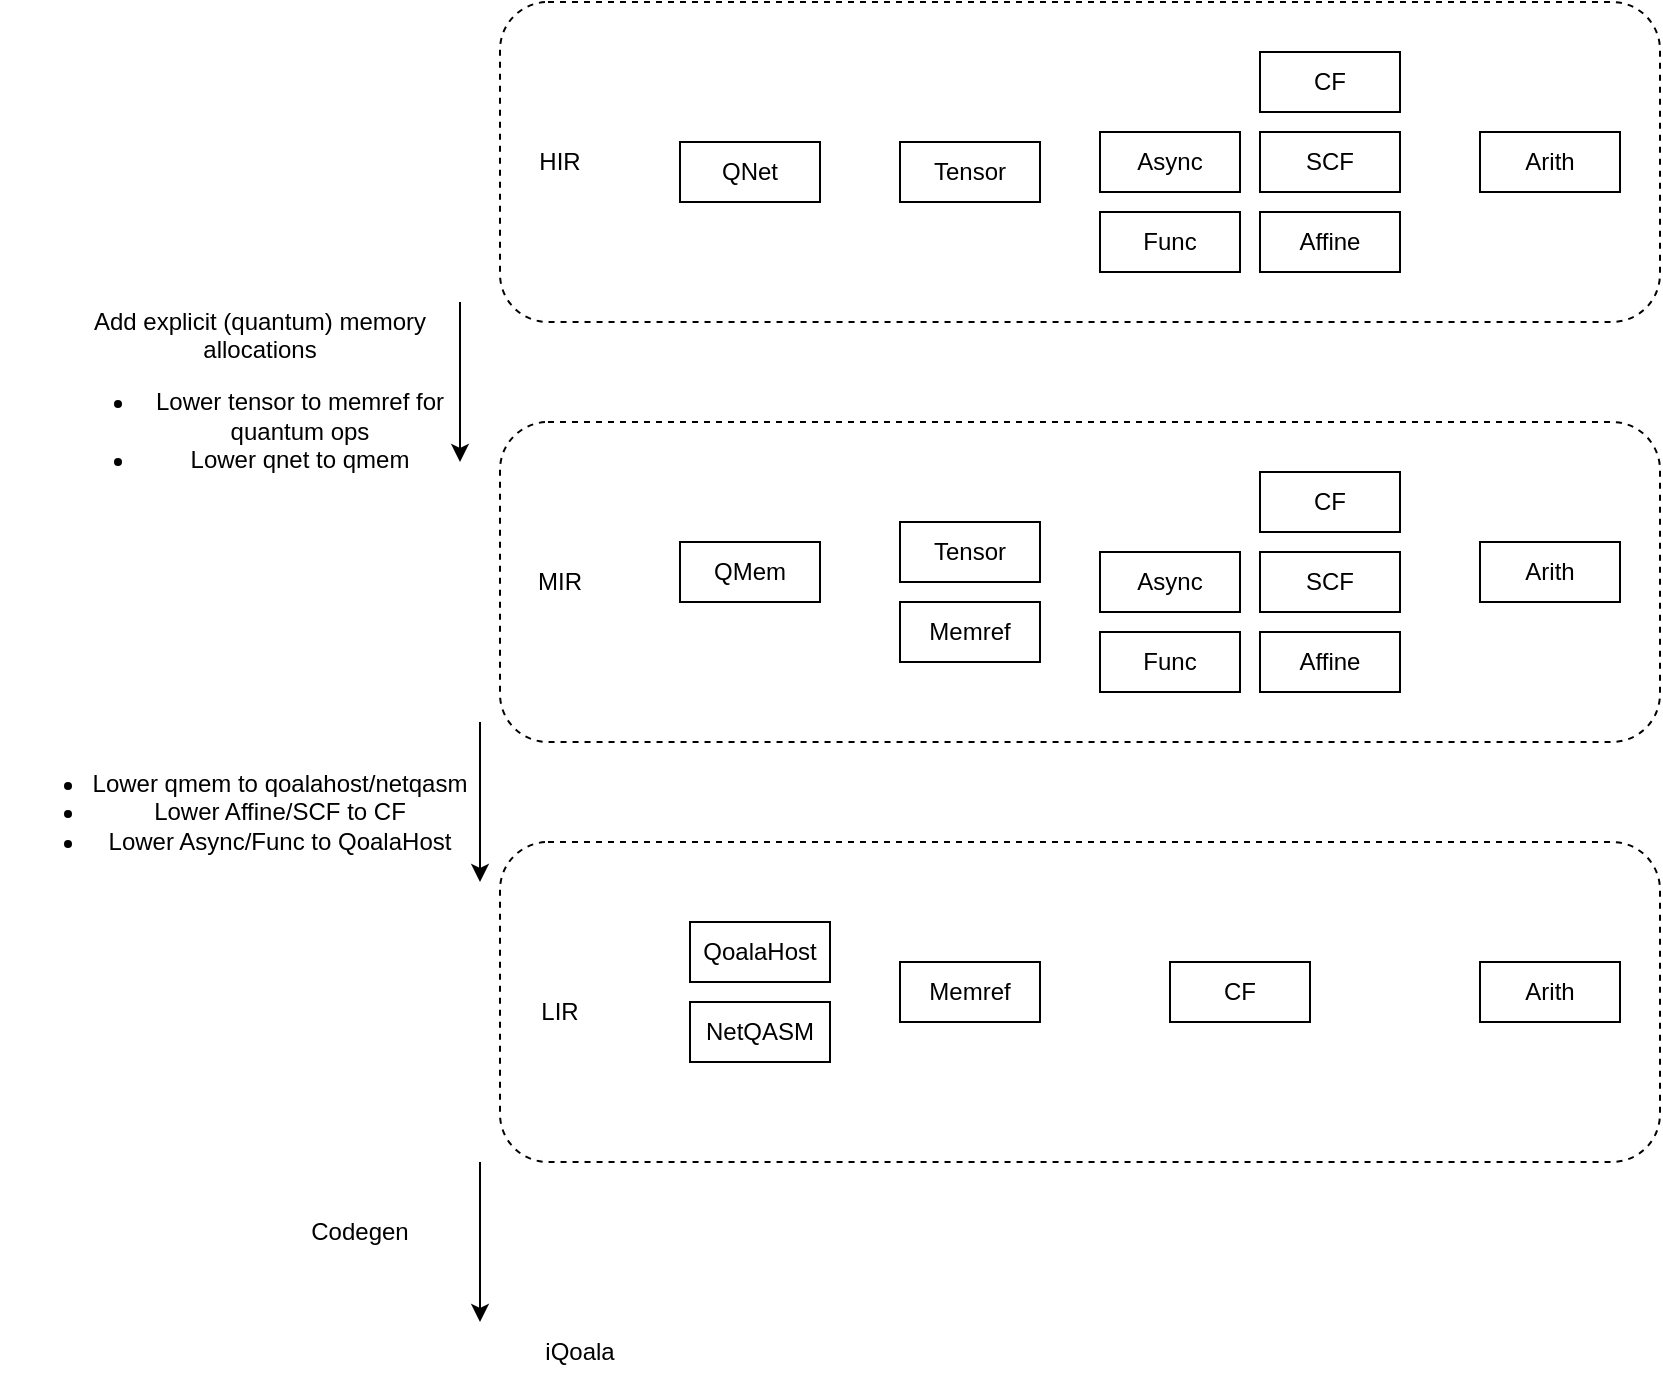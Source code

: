<mxfile>
    <diagram id="uwfZWs6EYB1rmvR5Urs-" name="Page-1">
        <mxGraphModel dx="1721" dy="787" grid="1" gridSize="10" guides="1" tooltips="1" connect="1" arrows="1" fold="1" page="1" pageScale="1" pageWidth="850" pageHeight="1100" background="#ffffff" math="0" shadow="0">
            <root>
                <mxCell id="0"/>
                <mxCell id="1" parent="0"/>
                <mxCell id="52" value="" style="rounded=1;whiteSpace=wrap;html=1;fillColor=none;dashed=1;" parent="1" vertex="1">
                    <mxGeometry x="90" y="110" width="580" height="160" as="geometry"/>
                </mxCell>
                <mxCell id="53" value="" style="rounded=1;whiteSpace=wrap;html=1;fillColor=none;dashed=1;" parent="1" vertex="1">
                    <mxGeometry x="90" y="320" width="580" height="160" as="geometry"/>
                </mxCell>
                <mxCell id="54" value="" style="rounded=1;whiteSpace=wrap;html=1;fillColor=none;dashed=1;" parent="1" vertex="1">
                    <mxGeometry x="90" y="530" width="580" height="160" as="geometry"/>
                </mxCell>
                <mxCell id="2" value="QNet" style="rounded=0;whiteSpace=wrap;html=1;" parent="1" vertex="1">
                    <mxGeometry x="180" y="180" width="70" height="30" as="geometry"/>
                </mxCell>
                <mxCell id="6" value="Arith" style="rounded=0;whiteSpace=wrap;html=1;" parent="1" vertex="1">
                    <mxGeometry x="580" y="175" width="70" height="30" as="geometry"/>
                </mxCell>
                <mxCell id="7" value="Tensor" style="rounded=0;whiteSpace=wrap;html=1;" parent="1" vertex="1">
                    <mxGeometry x="290" y="180" width="70" height="30" as="geometry"/>
                </mxCell>
                <mxCell id="10" value="Affine" style="rounded=0;whiteSpace=wrap;html=1;" parent="1" vertex="1">
                    <mxGeometry x="470" y="425" width="70" height="30" as="geometry"/>
                </mxCell>
                <mxCell id="11" value="SCF" style="rounded=0;whiteSpace=wrap;html=1;" parent="1" vertex="1">
                    <mxGeometry x="470" y="385" width="70" height="30" as="geometry"/>
                </mxCell>
                <mxCell id="12" value="Async" style="rounded=0;whiteSpace=wrap;html=1;" parent="1" vertex="1">
                    <mxGeometry x="390" y="385" width="70" height="30" as="geometry"/>
                </mxCell>
                <mxCell id="13" value="Arith" style="rounded=0;whiteSpace=wrap;html=1;" parent="1" vertex="1">
                    <mxGeometry x="580" y="380" width="70" height="30" as="geometry"/>
                </mxCell>
                <mxCell id="14" value="Memref" style="rounded=0;whiteSpace=wrap;html=1;" parent="1" vertex="1">
                    <mxGeometry x="290" y="410" width="70" height="30" as="geometry"/>
                </mxCell>
                <mxCell id="16" value="QMem" style="rounded=0;whiteSpace=wrap;html=1;" parent="1" vertex="1">
                    <mxGeometry x="180" y="380" width="70" height="30" as="geometry"/>
                </mxCell>
                <mxCell id="18" value="Func" style="rounded=0;whiteSpace=wrap;html=1;" parent="1" vertex="1">
                    <mxGeometry x="390" y="425" width="70" height="30" as="geometry"/>
                </mxCell>
                <mxCell id="25" value="NetQASM" style="rounded=0;whiteSpace=wrap;html=1;" parent="1" vertex="1">
                    <mxGeometry x="185" y="610" width="70" height="30" as="geometry"/>
                </mxCell>
                <mxCell id="27" value="QoalaHost" style="rounded=0;whiteSpace=wrap;html=1;" parent="1" vertex="1">
                    <mxGeometry x="185" y="570" width="70" height="30" as="geometry"/>
                </mxCell>
                <mxCell id="29" value="Arith" style="rounded=0;whiteSpace=wrap;html=1;" parent="1" vertex="1">
                    <mxGeometry x="580" y="590" width="70" height="30" as="geometry"/>
                </mxCell>
                <mxCell id="30" value="Memref" style="rounded=0;whiteSpace=wrap;html=1;" parent="1" vertex="1">
                    <mxGeometry x="290" y="590" width="70" height="30" as="geometry"/>
                </mxCell>
                <mxCell id="47" value="CF" style="rounded=0;whiteSpace=wrap;html=1;" parent="1" vertex="1">
                    <mxGeometry x="470" y="345" width="70" height="30" as="geometry"/>
                </mxCell>
                <mxCell id="49" value="CF" style="rounded=0;whiteSpace=wrap;html=1;" parent="1" vertex="1">
                    <mxGeometry x="425" y="590" width="70" height="30" as="geometry"/>
                </mxCell>
                <mxCell id="55" value="HIR" style="text;html=1;strokeColor=none;fillColor=none;align=center;verticalAlign=middle;whiteSpace=wrap;rounded=0;dashed=1;" parent="1" vertex="1">
                    <mxGeometry x="90" y="175" width="60" height="30" as="geometry"/>
                </mxCell>
                <mxCell id="56" value="MIR" style="text;html=1;strokeColor=none;fillColor=none;align=center;verticalAlign=middle;whiteSpace=wrap;rounded=0;dashed=1;" parent="1" vertex="1">
                    <mxGeometry x="90" y="385" width="60" height="30" as="geometry"/>
                </mxCell>
                <mxCell id="57" value="LIR" style="text;html=1;strokeColor=none;fillColor=none;align=center;verticalAlign=middle;whiteSpace=wrap;rounded=0;dashed=1;" parent="1" vertex="1">
                    <mxGeometry x="90" y="600" width="60" height="30" as="geometry"/>
                </mxCell>
                <mxCell id="59" value="Affine" style="rounded=0;whiteSpace=wrap;html=1;" parent="1" vertex="1">
                    <mxGeometry x="470" y="215" width="70" height="30" as="geometry"/>
                </mxCell>
                <mxCell id="60" value="SCF" style="rounded=0;whiteSpace=wrap;html=1;" parent="1" vertex="1">
                    <mxGeometry x="470" y="175" width="70" height="30" as="geometry"/>
                </mxCell>
                <mxCell id="61" value="Async" style="rounded=0;whiteSpace=wrap;html=1;" parent="1" vertex="1">
                    <mxGeometry x="390" y="175" width="70" height="30" as="geometry"/>
                </mxCell>
                <mxCell id="62" value="Func" style="rounded=0;whiteSpace=wrap;html=1;" parent="1" vertex="1">
                    <mxGeometry x="390" y="215" width="70" height="30" as="geometry"/>
                </mxCell>
                <mxCell id="63" value="CF" style="rounded=0;whiteSpace=wrap;html=1;" parent="1" vertex="1">
                    <mxGeometry x="470" y="135" width="70" height="30" as="geometry"/>
                </mxCell>
                <mxCell id="64" value="" style="endArrow=classic;html=1;" parent="1" edge="1">
                    <mxGeometry width="50" height="50" relative="1" as="geometry">
                        <mxPoint x="70" y="260" as="sourcePoint"/>
                        <mxPoint x="70" y="340" as="targetPoint"/>
                    </mxGeometry>
                </mxCell>
                <mxCell id="65" value="Add explicit (quantum) memory allocations&lt;br&gt;&lt;ul&gt;&lt;li&gt;Lower tensor to memref for quantum ops&lt;/li&gt;&lt;li&gt;Lower qnet to qmem&lt;/li&gt;&lt;/ul&gt;" style="text;html=1;strokeColor=none;fillColor=none;align=center;verticalAlign=middle;whiteSpace=wrap;rounded=0;" parent="1" vertex="1">
                    <mxGeometry x="-130" y="270" width="200" height="80" as="geometry"/>
                </mxCell>
                <mxCell id="66" value="" style="endArrow=classic;html=1;" parent="1" edge="1">
                    <mxGeometry width="50" height="50" relative="1" as="geometry">
                        <mxPoint x="80" y="470" as="sourcePoint"/>
                        <mxPoint x="80" y="550" as="targetPoint"/>
                    </mxGeometry>
                </mxCell>
                <mxCell id="67" value="&lt;ul&gt;&lt;li&gt;Lower qmem to qoalahost/netqasm&lt;/li&gt;&lt;li&gt;Lower Affine/SCF to CF&lt;/li&gt;&lt;li&gt;Lower Async/Func to QoalaHost&lt;/li&gt;&lt;/ul&gt;" style="text;html=1;strokeColor=none;fillColor=none;align=center;verticalAlign=middle;whiteSpace=wrap;rounded=0;" parent="1" vertex="1">
                    <mxGeometry x="-160" y="480" width="240" height="70" as="geometry"/>
                </mxCell>
                <mxCell id="68" value="" style="endArrow=classic;html=1;" parent="1" edge="1">
                    <mxGeometry width="50" height="50" relative="1" as="geometry">
                        <mxPoint x="80" y="690" as="sourcePoint"/>
                        <mxPoint x="80" y="770" as="targetPoint"/>
                    </mxGeometry>
                </mxCell>
                <mxCell id="69" value="iQoala" style="text;html=1;strokeColor=none;fillColor=none;align=center;verticalAlign=middle;whiteSpace=wrap;rounded=0;" parent="1" vertex="1">
                    <mxGeometry x="100" y="770" width="60" height="30" as="geometry"/>
                </mxCell>
                <mxCell id="70" value="Codegen" style="text;html=1;strokeColor=none;fillColor=none;align=center;verticalAlign=middle;whiteSpace=wrap;rounded=0;" parent="1" vertex="1">
                    <mxGeometry x="-10" y="710" width="60" height="30" as="geometry"/>
                </mxCell>
                <mxCell id="71" value="Tensor" style="rounded=0;whiteSpace=wrap;html=1;" vertex="1" parent="1">
                    <mxGeometry x="290" y="370" width="70" height="30" as="geometry"/>
                </mxCell>
            </root>
        </mxGraphModel>
    </diagram>
</mxfile>